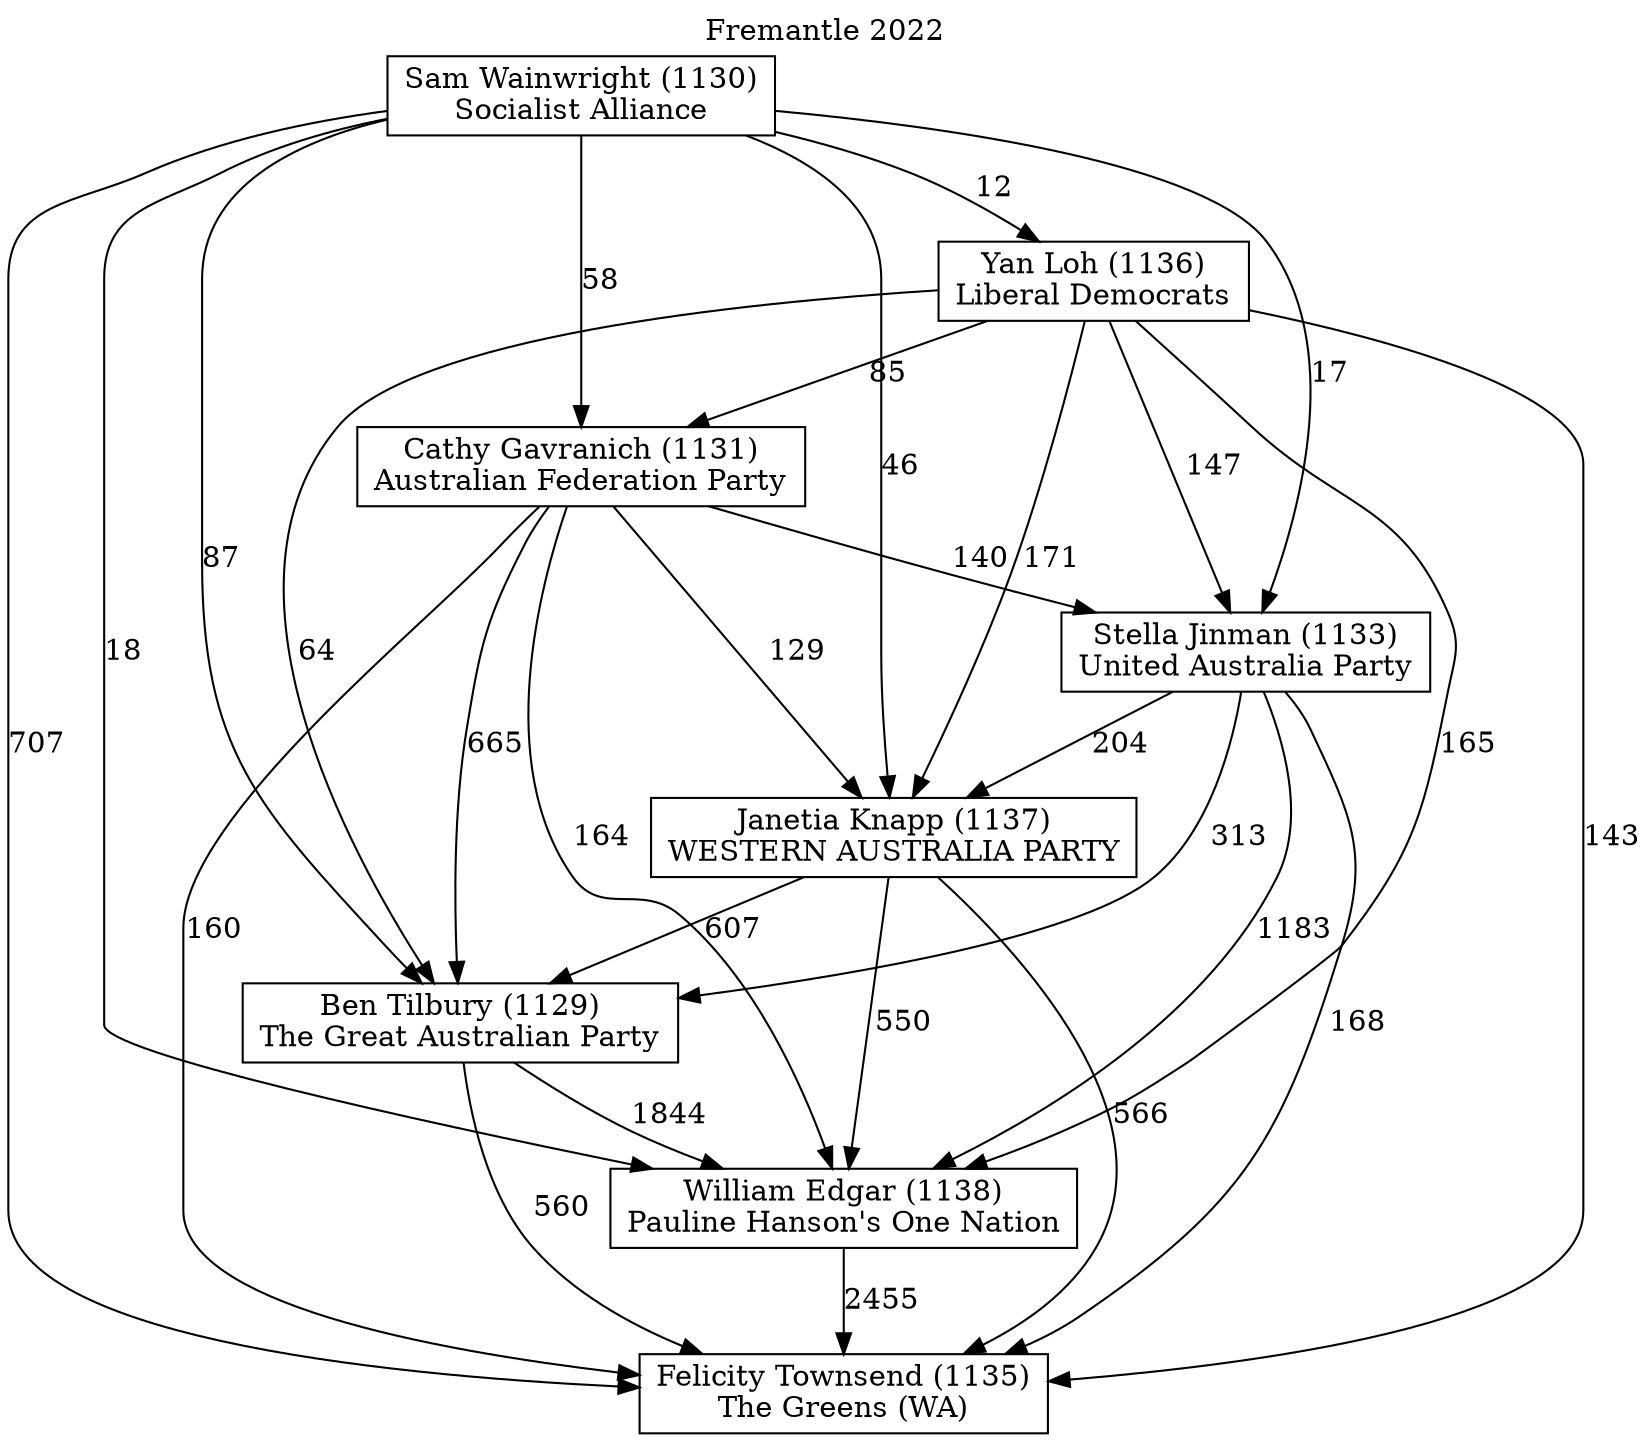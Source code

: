 // House preference flow
digraph "Felicity Townsend (1135)_Fremantle_2022" {
	graph [label="Fremantle 2022" labelloc=t mclimit=10]
	node [shape=box]
	"Yan Loh (1136)" [label="Yan Loh (1136)
Liberal Democrats"]
	"Sam Wainwright (1130)" [label="Sam Wainwright (1130)
Socialist Alliance"]
	"Ben Tilbury (1129)" [label="Ben Tilbury (1129)
The Great Australian Party"]
	"Janetia Knapp (1137)" [label="Janetia Knapp (1137)
WESTERN AUSTRALIA PARTY"]
	"Felicity Townsend (1135)" [label="Felicity Townsend (1135)
The Greens (WA)"]
	"William Edgar (1138)" [label="William Edgar (1138)
Pauline Hanson's One Nation"]
	"Cathy Gavranich (1131)" [label="Cathy Gavranich (1131)
Australian Federation Party"]
	"Stella Jinman (1133)" [label="Stella Jinman (1133)
United Australia Party"]
	"Janetia Knapp (1137)" -> "Felicity Townsend (1135)" [label=566]
	"Sam Wainwright (1130)" -> "William Edgar (1138)" [label=18]
	"Cathy Gavranich (1131)" -> "Stella Jinman (1133)" [label=140]
	"Sam Wainwright (1130)" -> "Stella Jinman (1133)" [label=17]
	"Sam Wainwright (1130)" -> "Felicity Townsend (1135)" [label=707]
	"Yan Loh (1136)" -> "Ben Tilbury (1129)" [label=64]
	"Stella Jinman (1133)" -> "Janetia Knapp (1137)" [label=204]
	"Janetia Knapp (1137)" -> "William Edgar (1138)" [label=550]
	"William Edgar (1138)" -> "Felicity Townsend (1135)" [label=2455]
	"Sam Wainwright (1130)" -> "Yan Loh (1136)" [label=12]
	"Sam Wainwright (1130)" -> "Ben Tilbury (1129)" [label=87]
	"Yan Loh (1136)" -> "Stella Jinman (1133)" [label=147]
	"Cathy Gavranich (1131)" -> "Ben Tilbury (1129)" [label=665]
	"Yan Loh (1136)" -> "Felicity Townsend (1135)" [label=143]
	"Janetia Knapp (1137)" -> "Ben Tilbury (1129)" [label=607]
	"Sam Wainwright (1130)" -> "Cathy Gavranich (1131)" [label=58]
	"Cathy Gavranich (1131)" -> "Janetia Knapp (1137)" [label=129]
	"Stella Jinman (1133)" -> "William Edgar (1138)" [label=1183]
	"Ben Tilbury (1129)" -> "William Edgar (1138)" [label=1844]
	"Yan Loh (1136)" -> "Cathy Gavranich (1131)" [label=85]
	"Yan Loh (1136)" -> "Janetia Knapp (1137)" [label=171]
	"Sam Wainwright (1130)" -> "Janetia Knapp (1137)" [label=46]
	"Cathy Gavranich (1131)" -> "William Edgar (1138)" [label=164]
	"Stella Jinman (1133)" -> "Ben Tilbury (1129)" [label=313]
	"Cathy Gavranich (1131)" -> "Felicity Townsend (1135)" [label=160]
	"Stella Jinman (1133)" -> "Felicity Townsend (1135)" [label=168]
	"Ben Tilbury (1129)" -> "Felicity Townsend (1135)" [label=560]
	"Yan Loh (1136)" -> "William Edgar (1138)" [label=165]
}
